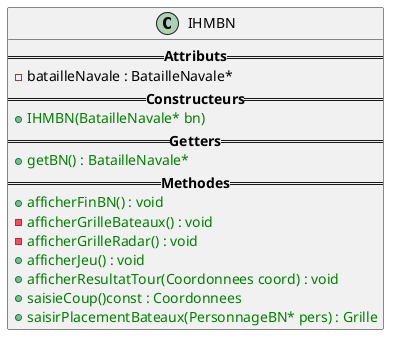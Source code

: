 @startuml
class IHMBN{
    ==<b>Attributs</b>==
        -batailleNavale : BatailleNavale*
    ==<b>Constructeurs</b>==
        +<color:green>IHMBN(BatailleNavale* bn)</color>
    ==<b>Getters</b>==
        +<color:green>getBN() : BatailleNavale*</color>
    ==<b>Methodes</b>==
        +<color:green>afficherFinBN() : void</color>
        -<color:green>afficherGrilleBateaux() : void</color>
        -<color:green>afficherGrilleRadar() : void</color>
        +<color:green>afficherJeu() : void</color>
        +<color:green>afficherResultatTour(Coordonnees coord) : void</color>
        +<color:green>saisieCoup()const : Coordonnees</color>
        +<color:green>saisirPlacementBateaux(PersonnageBN* pers) : Grille</color>
}
@enduml
'e4e82624d6f934dfa4b876bea11dc7f9  src/IHMBN.hpp
'd6a12e1803ee289d04bd039627a68424  src/IHMBN.cpp
